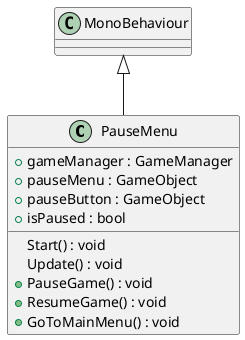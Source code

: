 @startuml
class PauseMenu {
    + gameManager : GameManager
    + pauseMenu : GameObject
    + pauseButton : GameObject
    + isPaused : bool
    Start() : void
    Update() : void
    + PauseGame() : void
    + ResumeGame() : void
    + GoToMainMenu() : void
}
MonoBehaviour <|-- PauseMenu
@enduml
